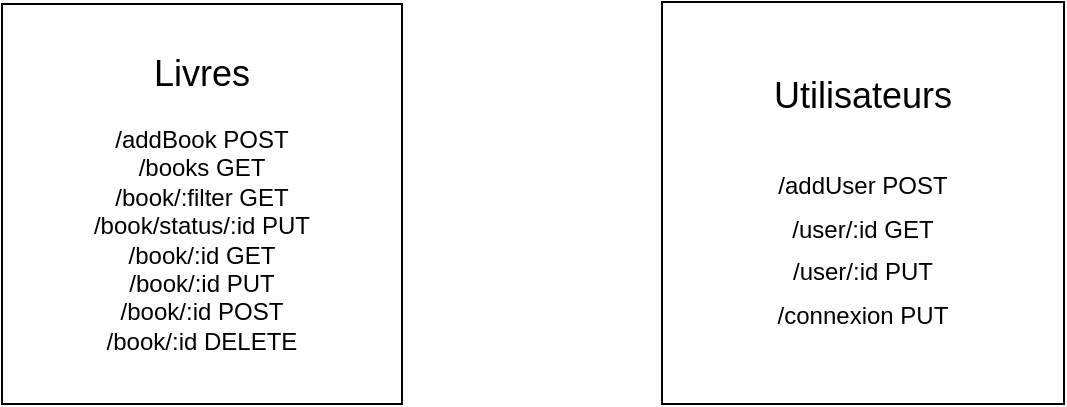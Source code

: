 <mxfile>
    <diagram id="6cpFLJPNccqpOjPIZYuP" name="Page-1">
        <mxGraphModel dx="816" dy="626" grid="1" gridSize="10" guides="1" tooltips="1" connect="1" arrows="1" fold="1" page="1" pageScale="1" pageWidth="850" pageHeight="1100" math="0" shadow="0">
            <root>
                <mxCell id="0"/>
                <mxCell id="1" parent="0"/>
                <mxCell id="2" value="&lt;font style=&quot;font-size: 18px;&quot;&gt;Livres&lt;br&gt;&lt;/font&gt;&lt;br&gt;/addBook POST&lt;br&gt;/books GET&lt;br&gt;/book/:filter GET&lt;br&gt;/book/status/:id PUT&lt;br&gt;/book/:id GET&lt;br&gt;/book/:id PUT&lt;br&gt;/book/:id POST&lt;br&gt;/book/:id DELETE" style="whiteSpace=wrap;html=1;aspect=fixed;" vertex="1" parent="1">
                    <mxGeometry x="120" y="139" width="200" height="200" as="geometry"/>
                </mxCell>
                <mxCell id="3" value="Utilisateurs&lt;br&gt;&lt;br&gt;&lt;font style=&quot;&quot;&gt;&lt;span style=&quot;font-size: 12px;&quot;&gt;/addUser POST&lt;/span&gt;&lt;br&gt;&lt;span style=&quot;font-size: 12px;&quot;&gt;/user/:id GET&lt;br&gt;&lt;/span&gt;&lt;font style=&quot;font-size: 12px;&quot;&gt;/user/:id PUT&lt;br&gt;&lt;/font&gt;&lt;font style=&quot;font-size: 12px;&quot;&gt;/connexion PUT&lt;/font&gt;&lt;br&gt;&lt;/font&gt;" style="whiteSpace=wrap;html=1;aspect=fixed;fontSize=18;" vertex="1" parent="1">
                    <mxGeometry x="450" y="138" width="201" height="201" as="geometry"/>
                </mxCell>
            </root>
        </mxGraphModel>
    </diagram>
</mxfile>